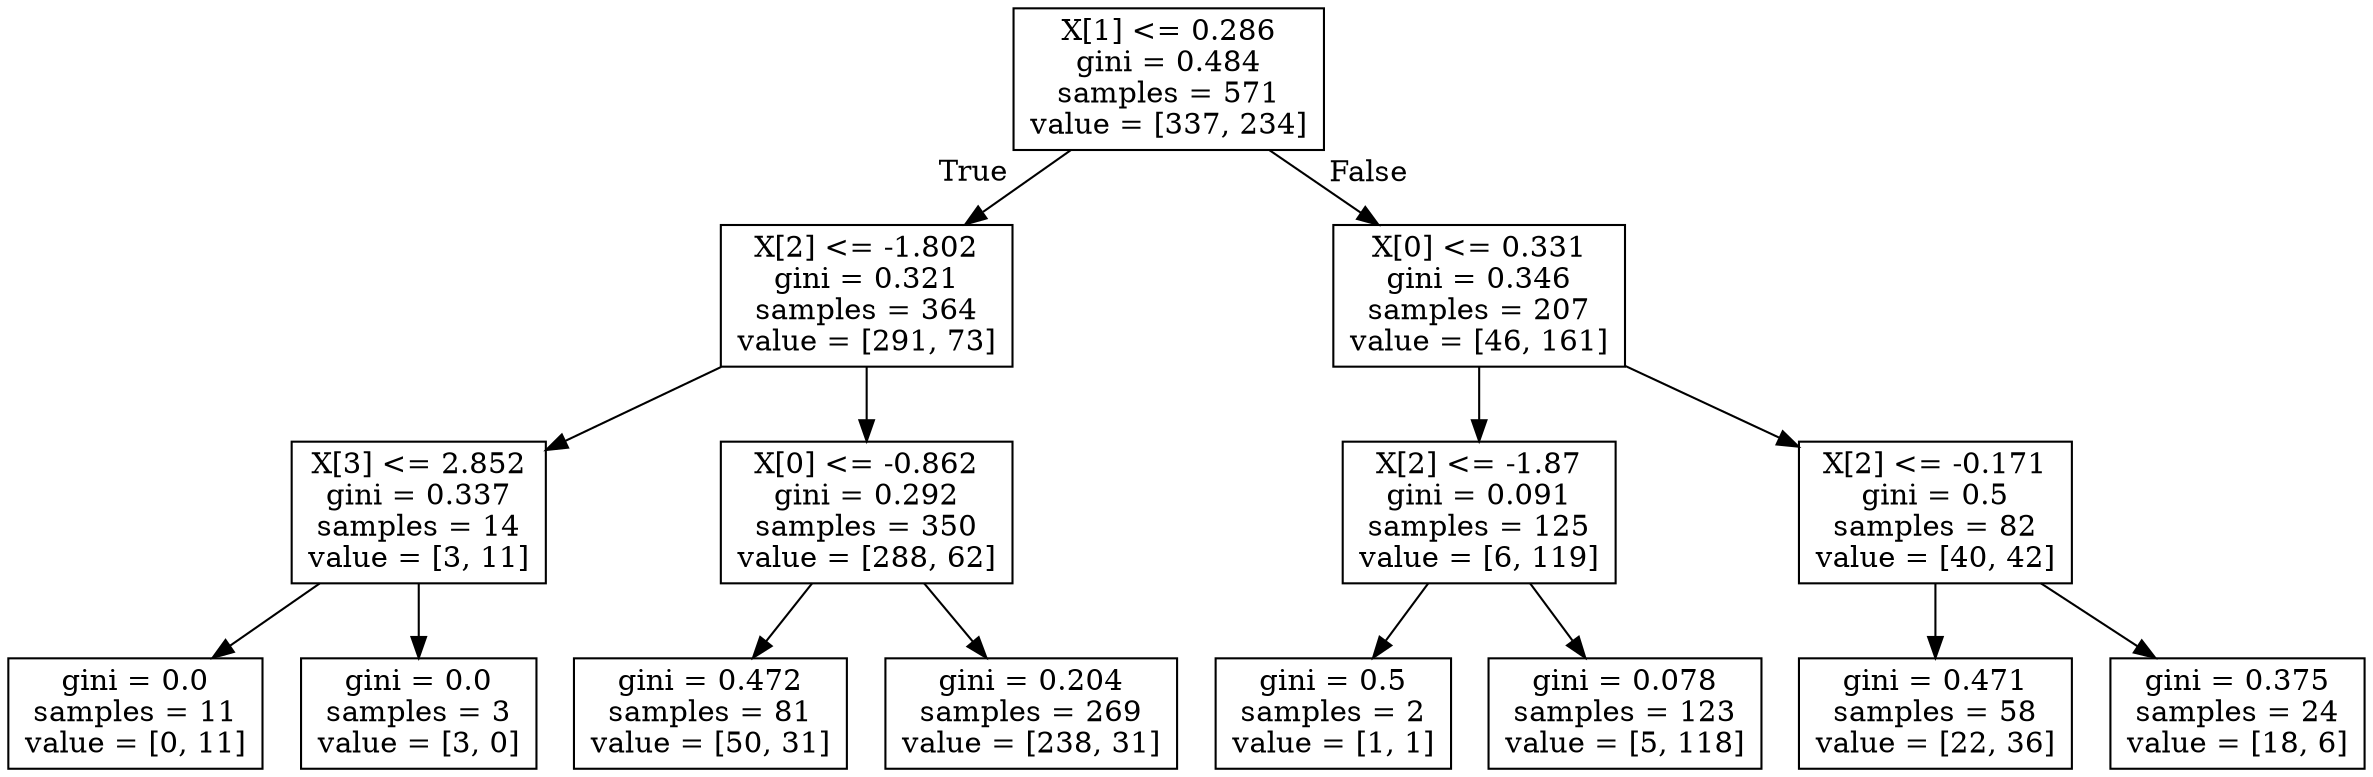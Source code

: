 digraph Tree {
node [shape=box] ;
0 [label="X[1] <= 0.286\ngini = 0.484\nsamples = 571\nvalue = [337, 234]"] ;
1 [label="X[2] <= -1.802\ngini = 0.321\nsamples = 364\nvalue = [291, 73]"] ;
0 -> 1 [labeldistance=2.5, labelangle=45, headlabel="True"] ;
2 [label="X[3] <= 2.852\ngini = 0.337\nsamples = 14\nvalue = [3, 11]"] ;
1 -> 2 ;
3 [label="gini = 0.0\nsamples = 11\nvalue = [0, 11]"] ;
2 -> 3 ;
4 [label="gini = 0.0\nsamples = 3\nvalue = [3, 0]"] ;
2 -> 4 ;
5 [label="X[0] <= -0.862\ngini = 0.292\nsamples = 350\nvalue = [288, 62]"] ;
1 -> 5 ;
6 [label="gini = 0.472\nsamples = 81\nvalue = [50, 31]"] ;
5 -> 6 ;
7 [label="gini = 0.204\nsamples = 269\nvalue = [238, 31]"] ;
5 -> 7 ;
8 [label="X[0] <= 0.331\ngini = 0.346\nsamples = 207\nvalue = [46, 161]"] ;
0 -> 8 [labeldistance=2.5, labelangle=-45, headlabel="False"] ;
9 [label="X[2] <= -1.87\ngini = 0.091\nsamples = 125\nvalue = [6, 119]"] ;
8 -> 9 ;
10 [label="gini = 0.5\nsamples = 2\nvalue = [1, 1]"] ;
9 -> 10 ;
11 [label="gini = 0.078\nsamples = 123\nvalue = [5, 118]"] ;
9 -> 11 ;
12 [label="X[2] <= -0.171\ngini = 0.5\nsamples = 82\nvalue = [40, 42]"] ;
8 -> 12 ;
13 [label="gini = 0.471\nsamples = 58\nvalue = [22, 36]"] ;
12 -> 13 ;
14 [label="gini = 0.375\nsamples = 24\nvalue = [18, 6]"] ;
12 -> 14 ;
}